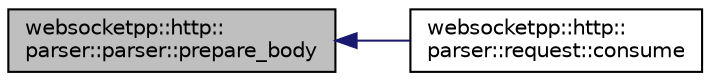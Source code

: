 digraph "websocketpp::http::parser::parser::prepare_body"
{
  edge [fontname="Helvetica",fontsize="10",labelfontname="Helvetica",labelfontsize="10"];
  node [fontname="Helvetica",fontsize="10",shape=record];
  rankdir="LR";
  Node37 [label="websocketpp::http::\lparser::parser::prepare_body",height=0.2,width=0.4,color="black", fillcolor="grey75", style="filled", fontcolor="black"];
  Node37 -> Node38 [dir="back",color="midnightblue",fontsize="10",style="solid"];
  Node38 [label="websocketpp::http::\lparser::request::consume",height=0.2,width=0.4,color="black", fillcolor="white", style="filled",URL="$classwebsocketpp_1_1http_1_1parser_1_1request.html#abd9cae6f44634d62253d806d982ab1d6",tooltip="Process bytes in the input buffer. "];
}
